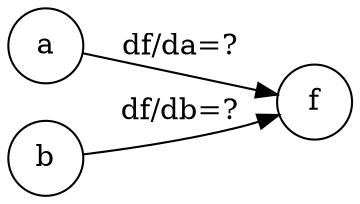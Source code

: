 digraph "first expression" {
	rankdir=LR size="8,5"
	node [shape=circle]
	a -> f [label="df/da=?"]
	b -> f [label="df/db=?"]
}
